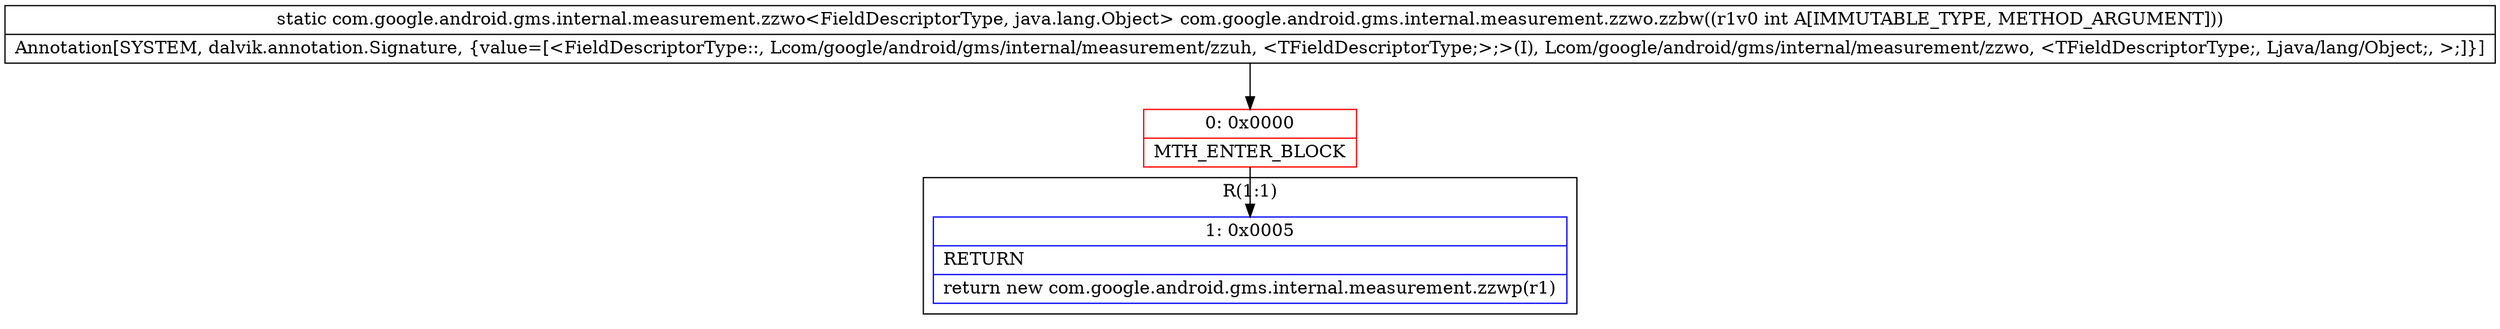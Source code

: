 digraph "CFG forcom.google.android.gms.internal.measurement.zzwo.zzbw(I)Lcom\/google\/android\/gms\/internal\/measurement\/zzwo;" {
subgraph cluster_Region_198878077 {
label = "R(1:1)";
node [shape=record,color=blue];
Node_1 [shape=record,label="{1\:\ 0x0005|RETURN\l|return new com.google.android.gms.internal.measurement.zzwp(r1)\l}"];
}
Node_0 [shape=record,color=red,label="{0\:\ 0x0000|MTH_ENTER_BLOCK\l}"];
MethodNode[shape=record,label="{static com.google.android.gms.internal.measurement.zzwo\<FieldDescriptorType, java.lang.Object\> com.google.android.gms.internal.measurement.zzwo.zzbw((r1v0 int A[IMMUTABLE_TYPE, METHOD_ARGUMENT]))  | Annotation[SYSTEM, dalvik.annotation.Signature, \{value=[\<FieldDescriptorType::, Lcom\/google\/android\/gms\/internal\/measurement\/zzuh, \<TFieldDescriptorType;\>;\>(I), Lcom\/google\/android\/gms\/internal\/measurement\/zzwo, \<TFieldDescriptorType;, Ljava\/lang\/Object;, \>;]\}]\l}"];
MethodNode -> Node_0;
Node_0 -> Node_1;
}

